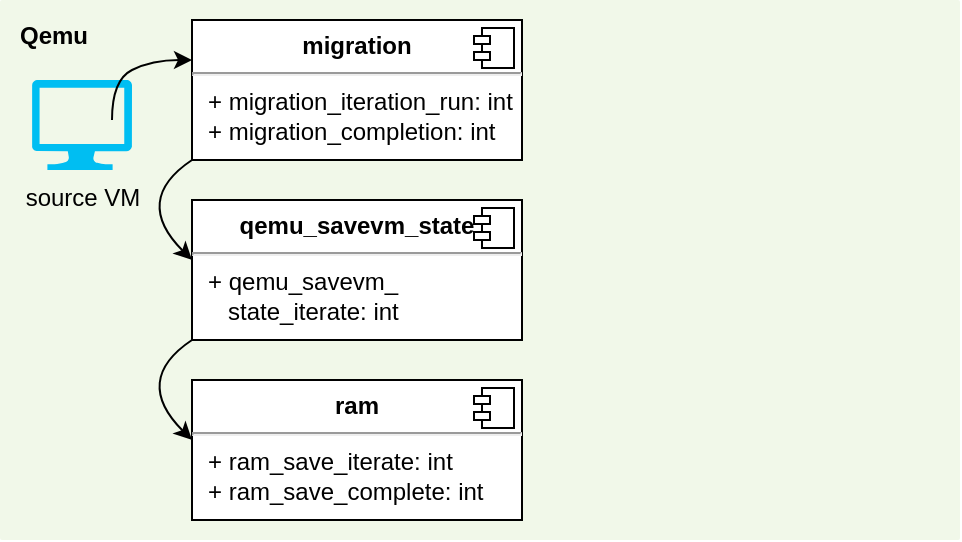 <mxfile version="17.4.6" type="github">
  <diagram id="q2PeO9nX9vCA8HKU3orV" name="Page-1">
    <mxGraphModel dx="1038" dy="579" grid="1" gridSize="10" guides="1" tooltips="1" connect="1" arrows="1" fold="1" page="1" pageScale="1" pageWidth="827" pageHeight="1169" math="0" shadow="0">
      <root>
        <mxCell id="0" />
        <mxCell id="1" parent="0" />
        <mxCell id="SSJctu6AzqgMsBqIdtnh-2" value="&lt;b&gt;&lt;font color=&quot;#000000&quot;&gt;Qemu&lt;/font&gt;&lt;/b&gt;" style="sketch=0;points=[[0,0,0],[0.25,0,0],[0.5,0,0],[0.75,0,0],[1,0,0],[1,0.25,0],[1,0.5,0],[1,0.75,0],[1,1,0],[0.75,1,0],[0.5,1,0],[0.25,1,0],[0,1,0],[0,0.75,0],[0,0.5,0],[0,0.25,0]];rounded=1;absoluteArcSize=1;arcSize=2;html=1;strokeColor=none;gradientColor=none;shadow=0;dashed=0;fontSize=12;fontColor=#9E9E9E;align=left;verticalAlign=top;spacing=10;spacingTop=-4;fillColor=#F1F8E9;" vertex="1" parent="1">
          <mxGeometry x="174" y="350" width="480" height="270" as="geometry" />
        </mxCell>
        <mxCell id="SSJctu6AzqgMsBqIdtnh-1" value="source VM" style="verticalLabelPosition=bottom;html=1;verticalAlign=top;align=center;strokeColor=none;fillColor=#00BEF2;shape=mxgraph.azure.computer;pointerEvents=1;" vertex="1" parent="1">
          <mxGeometry x="190" y="390" width="50" height="45" as="geometry" />
        </mxCell>
        <mxCell id="SSJctu6AzqgMsBqIdtnh-7" value="&lt;p style=&quot;margin: 0px ; margin-top: 6px ; text-align: center&quot;&gt;&lt;b&gt;migration&lt;/b&gt;&lt;/p&gt;&lt;hr&gt;&lt;p style=&quot;margin: 0px ; margin-left: 8px&quot;&gt;+ migration_iteration_run: int&lt;br&gt;+ migration_completion: int&lt;/p&gt;" style="align=left;overflow=fill;html=1;dropTarget=0;fontColor=#000000;" vertex="1" parent="1">
          <mxGeometry x="270" y="360" width="165" height="70" as="geometry" />
        </mxCell>
        <mxCell id="SSJctu6AzqgMsBqIdtnh-8" value="" style="shape=component;jettyWidth=8;jettyHeight=4;fontColor=#000000;" vertex="1" parent="SSJctu6AzqgMsBqIdtnh-7">
          <mxGeometry x="1" width="20" height="20" relative="1" as="geometry">
            <mxPoint x="-24" y="4" as="offset" />
          </mxGeometry>
        </mxCell>
        <mxCell id="SSJctu6AzqgMsBqIdtnh-9" value="&lt;p style=&quot;margin: 0px ; margin-top: 6px ; text-align: center&quot;&gt;&lt;b&gt;qemu_savevm_state&lt;/b&gt;&lt;/p&gt;&lt;hr&gt;&lt;p style=&quot;margin: 0px ; margin-left: 8px&quot;&gt;+ qemu_savevm_&lt;/p&gt;&lt;p style=&quot;margin: 0px ; margin-left: 8px&quot;&gt;&amp;nbsp; &amp;nbsp;state_iterate: int&lt;br&gt;&lt;/p&gt;" style="align=left;overflow=fill;html=1;dropTarget=0;fontColor=#000000;" vertex="1" parent="1">
          <mxGeometry x="270" y="450" width="165" height="70" as="geometry" />
        </mxCell>
        <mxCell id="SSJctu6AzqgMsBqIdtnh-10" value="" style="shape=component;jettyWidth=8;jettyHeight=4;fontColor=#000000;" vertex="1" parent="SSJctu6AzqgMsBqIdtnh-9">
          <mxGeometry x="1" width="20" height="20" relative="1" as="geometry">
            <mxPoint x="-24" y="4" as="offset" />
          </mxGeometry>
        </mxCell>
        <mxCell id="SSJctu6AzqgMsBqIdtnh-12" value="&lt;p style=&quot;margin: 0px ; margin-top: 6px ; text-align: center&quot;&gt;&lt;b&gt;ram&lt;/b&gt;&lt;/p&gt;&lt;hr&gt;&lt;p style=&quot;margin: 0px ; margin-left: 8px&quot;&gt;+ ram_save_iterate: int&lt;br&gt;+ ram_save_complete: int&lt;/p&gt;" style="align=left;overflow=fill;html=1;dropTarget=0;fontColor=#000000;" vertex="1" parent="1">
          <mxGeometry x="270" y="540" width="165" height="70" as="geometry" />
        </mxCell>
        <mxCell id="SSJctu6AzqgMsBqIdtnh-13" value="" style="shape=component;jettyWidth=8;jettyHeight=4;fontColor=#000000;" vertex="1" parent="SSJctu6AzqgMsBqIdtnh-12">
          <mxGeometry x="1" width="20" height="20" relative="1" as="geometry">
            <mxPoint x="-24" y="4" as="offset" />
          </mxGeometry>
        </mxCell>
        <mxCell id="SSJctu6AzqgMsBqIdtnh-15" value="" style="curved=1;endArrow=classic;html=1;rounded=0;fontColor=#000000;" edge="1" parent="1">
          <mxGeometry width="50" height="50" relative="1" as="geometry">
            <mxPoint x="230" y="410" as="sourcePoint" />
            <mxPoint x="270" y="380" as="targetPoint" />
            <Array as="points">
              <mxPoint x="230" y="390" />
              <mxPoint x="250" y="380" />
            </Array>
          </mxGeometry>
        </mxCell>
        <mxCell id="SSJctu6AzqgMsBqIdtnh-16" value="" style="curved=1;endArrow=classic;html=1;rounded=0;fontColor=#000000;exitX=0;exitY=1;exitDx=0;exitDy=0;" edge="1" parent="1" source="SSJctu6AzqgMsBqIdtnh-7">
          <mxGeometry width="50" height="50" relative="1" as="geometry">
            <mxPoint x="260" y="430" as="sourcePoint" />
            <mxPoint x="270" y="480" as="targetPoint" />
            <Array as="points">
              <mxPoint x="240" y="450" />
            </Array>
          </mxGeometry>
        </mxCell>
        <mxCell id="SSJctu6AzqgMsBqIdtnh-17" value="" style="curved=1;endArrow=classic;html=1;rounded=0;fontColor=#000000;exitX=0;exitY=1;exitDx=0;exitDy=0;" edge="1" parent="1">
          <mxGeometry width="50" height="50" relative="1" as="geometry">
            <mxPoint x="270" y="520" as="sourcePoint" />
            <mxPoint x="270" y="570" as="targetPoint" />
            <Array as="points">
              <mxPoint x="240" y="540" />
            </Array>
          </mxGeometry>
        </mxCell>
      </root>
    </mxGraphModel>
  </diagram>
</mxfile>
